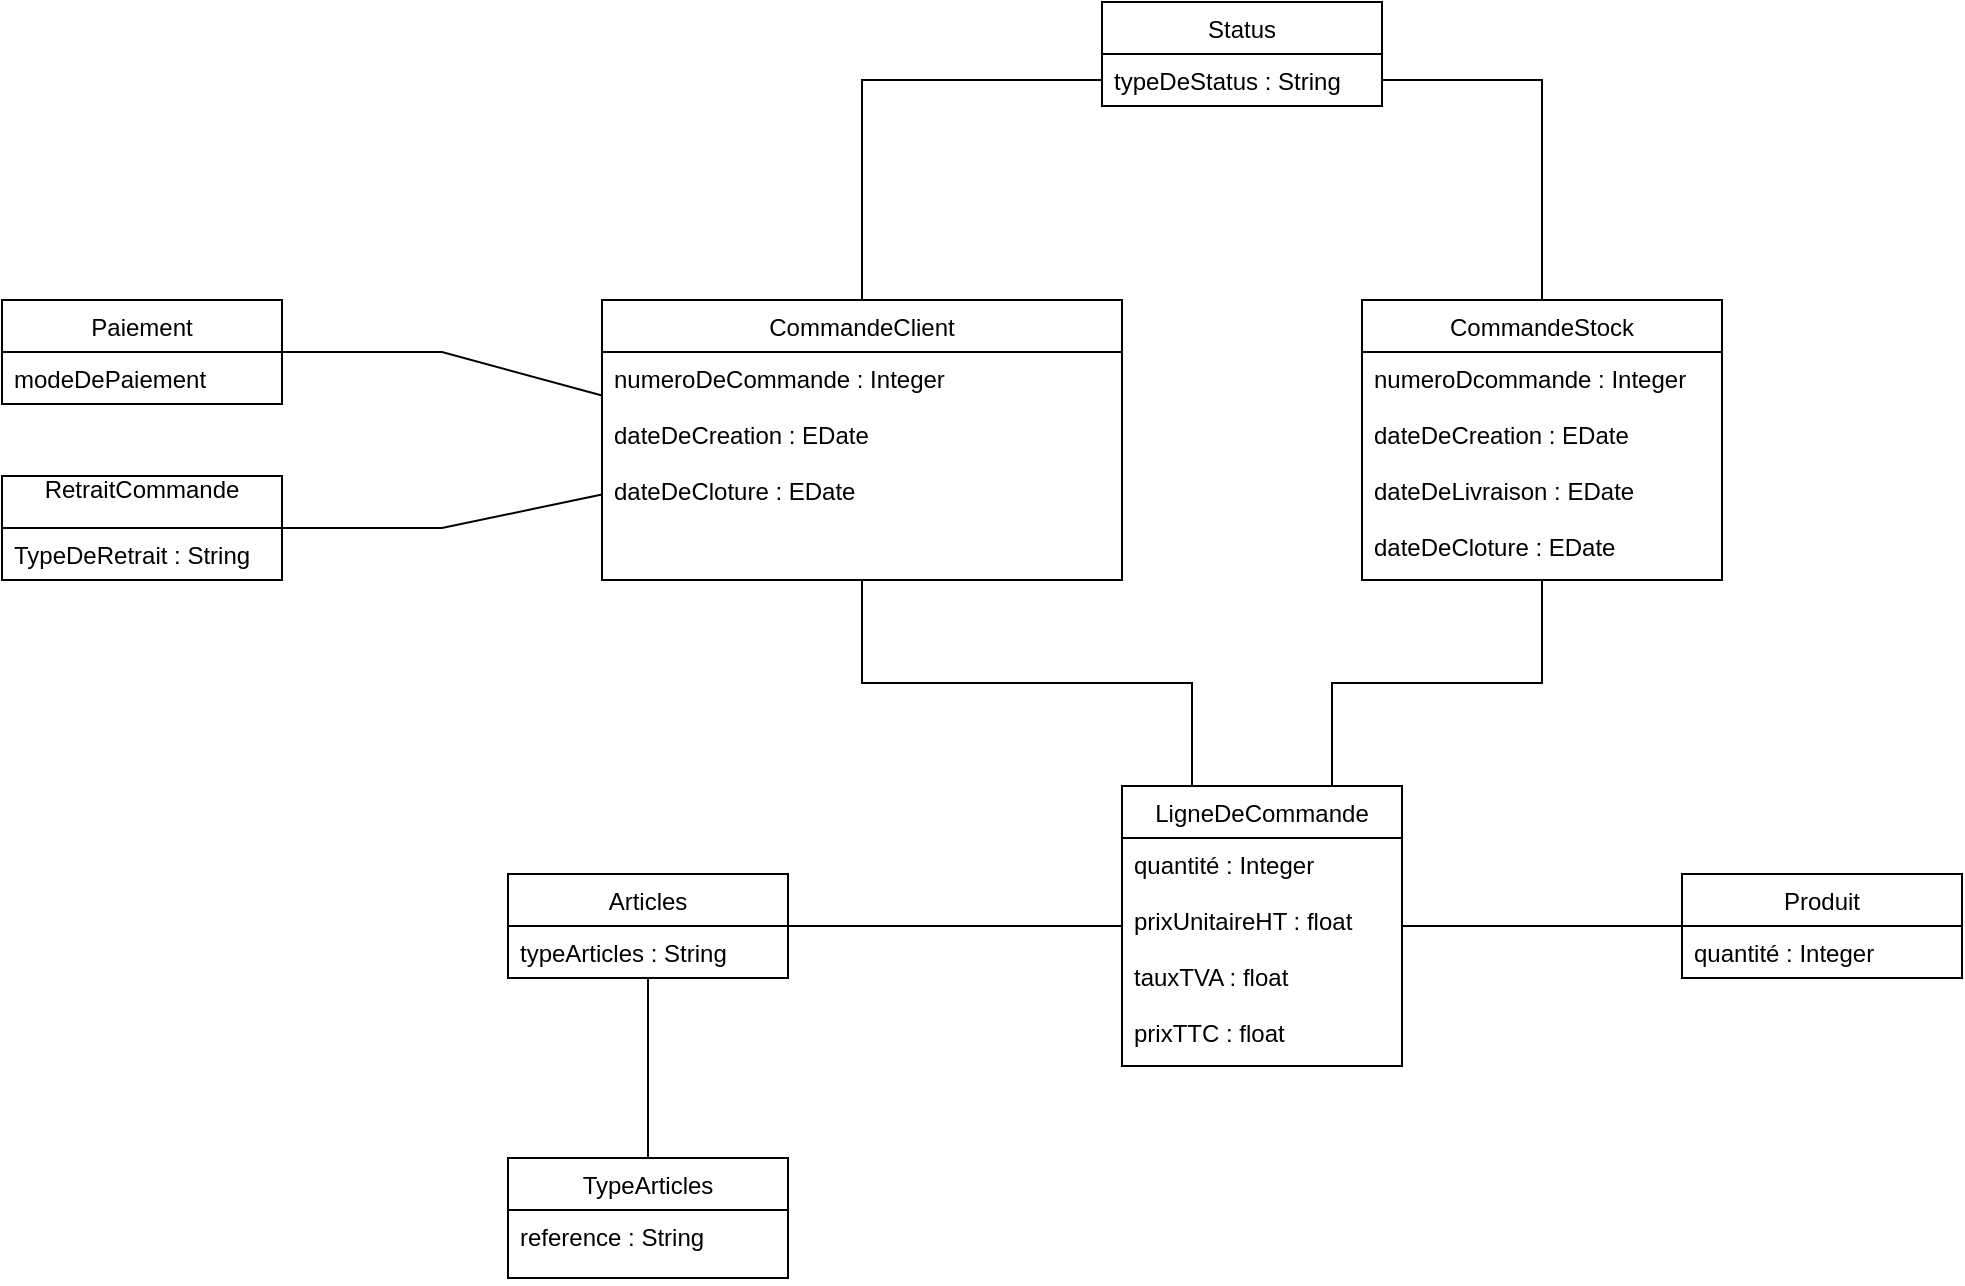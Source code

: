 <mxfile version="10.9.8" type="github"><diagram id="CMS3n498FOt9D3XWDHqb" name="Page-1"><mxGraphModel dx="1240" dy="654" grid="1" gridSize="10" guides="1" tooltips="1" connect="1" arrows="1" fold="1" page="1" pageScale="1" pageWidth="827" pageHeight="1169" math="0" shadow="0"><root><mxCell id="0"/><mxCell id="1" parent="0"/><mxCell id="tcyOuLzOvPSGJxB7Hq_h-21" style="edgeStyle=none;rounded=0;orthogonalLoop=1;jettySize=auto;html=1;entryX=1;entryY=0.5;entryDx=0;entryDy=0;endArrow=none;endFill=0;" parent="1" source="tcyOuLzOvPSGJxB7Hq_h-7" target="tcyOuLzOvPSGJxB7Hq_h-17" edge="1"><mxGeometry relative="1" as="geometry"><Array as="points"><mxPoint x="380" y="465"/></Array></mxGeometry></mxCell><mxCell id="Yt36u9CVCn7Dbk_J9IOc-10" style="edgeStyle=orthogonalEdgeStyle;rounded=0;orthogonalLoop=1;jettySize=auto;html=1;entryX=0;entryY=0.5;entryDx=0;entryDy=0;endArrow=none;endFill=0;" edge="1" parent="1" source="tcyOuLzOvPSGJxB7Hq_h-7" target="tcyOuLzOvPSGJxB7Hq_h-12"><mxGeometry relative="1" as="geometry"/></mxCell><mxCell id="Yt36u9CVCn7Dbk_J9IOc-11" style="edgeStyle=orthogonalEdgeStyle;rounded=0;orthogonalLoop=1;jettySize=auto;html=1;entryX=0.25;entryY=0;entryDx=0;entryDy=0;endArrow=none;endFill=0;" edge="1" parent="1" source="tcyOuLzOvPSGJxB7Hq_h-7" target="tcyOuLzOvPSGJxB7Hq_h-27"><mxGeometry relative="1" as="geometry"/></mxCell><mxCell id="tcyOuLzOvPSGJxB7Hq_h-7" value="CommandeClient" style="swimlane;fontStyle=0;childLayout=stackLayout;horizontal=1;startSize=26;fillColor=none;horizontalStack=0;resizeParent=1;resizeParentMax=0;resizeLast=0;collapsible=1;marginBottom=0;" parent="1" vertex="1"><mxGeometry x="460" y="351" width="260" height="140" as="geometry"/></mxCell><mxCell id="tcyOuLzOvPSGJxB7Hq_h-8" value="numeroDeCommande : Integer&#xA;&#xA;dateDeCreation : EDate&#xA;&#xA;dateDeCloture : EDate&#xA;&#xA;" style="text;strokeColor=none;fillColor=none;align=left;verticalAlign=top;spacingLeft=4;spacingRight=4;overflow=hidden;rotatable=0;points=[[0,0.5],[1,0.5]];portConstraint=eastwest;" parent="tcyOuLzOvPSGJxB7Hq_h-7" vertex="1"><mxGeometry y="26" width="260" height="114" as="geometry"/></mxCell><mxCell id="tcyOuLzOvPSGJxB7Hq_h-11" value="Status" style="swimlane;fontStyle=0;childLayout=stackLayout;horizontal=1;startSize=26;fillColor=none;horizontalStack=0;resizeParent=1;resizeParentMax=0;resizeLast=0;collapsible=1;marginBottom=0;" parent="1" vertex="1"><mxGeometry x="710" y="202" width="140" height="52" as="geometry"/></mxCell><mxCell id="tcyOuLzOvPSGJxB7Hq_h-12" value="typeDeStatus : String&#xA;" style="text;strokeColor=none;fillColor=none;align=left;verticalAlign=top;spacingLeft=4;spacingRight=4;overflow=hidden;rotatable=0;points=[[0,0.5],[1,0.5]];portConstraint=eastwest;" parent="tcyOuLzOvPSGJxB7Hq_h-11" vertex="1"><mxGeometry y="26" width="140" height="26" as="geometry"/></mxCell><mxCell id="tcyOuLzOvPSGJxB7Hq_h-17" value="RetraitCommande&#xA;" style="swimlane;fontStyle=0;childLayout=stackLayout;horizontal=1;startSize=26;fillColor=none;horizontalStack=0;resizeParent=1;resizeParentMax=0;resizeLast=0;collapsible=1;marginBottom=0;" parent="1" vertex="1"><mxGeometry x="160" y="439" width="140" height="52" as="geometry"/></mxCell><mxCell id="tcyOuLzOvPSGJxB7Hq_h-18" value="TypeDeRetrait : String" style="text;strokeColor=none;fillColor=none;align=left;verticalAlign=top;spacingLeft=4;spacingRight=4;overflow=hidden;rotatable=0;points=[[0,0.5],[1,0.5]];portConstraint=eastwest;" parent="tcyOuLzOvPSGJxB7Hq_h-17" vertex="1"><mxGeometry y="26" width="140" height="26" as="geometry"/></mxCell><mxCell id="tcyOuLzOvPSGJxB7Hq_h-22" value="Paiement" style="swimlane;fontStyle=0;childLayout=stackLayout;horizontal=1;startSize=26;fillColor=none;horizontalStack=0;resizeParent=1;resizeParentMax=0;resizeLast=0;collapsible=1;marginBottom=0;" parent="1" vertex="1"><mxGeometry x="160" y="351" width="140" height="52" as="geometry"/></mxCell><mxCell id="tcyOuLzOvPSGJxB7Hq_h-23" value="modeDePaiement" style="text;strokeColor=none;fillColor=none;align=left;verticalAlign=top;spacingLeft=4;spacingRight=4;overflow=hidden;rotatable=0;points=[[0,0.5],[1,0.5]];portConstraint=eastwest;" parent="tcyOuLzOvPSGJxB7Hq_h-22" vertex="1"><mxGeometry y="26" width="140" height="26" as="geometry"/></mxCell><mxCell id="tcyOuLzOvPSGJxB7Hq_h-26" style="edgeStyle=none;rounded=0;orthogonalLoop=1;jettySize=auto;html=1;entryX=1;entryY=0.5;entryDx=0;entryDy=0;endArrow=none;endFill=0;" parent="1" source="tcyOuLzOvPSGJxB7Hq_h-8" target="tcyOuLzOvPSGJxB7Hq_h-22" edge="1"><mxGeometry relative="1" as="geometry"><Array as="points"><mxPoint x="380" y="377"/></Array></mxGeometry></mxCell><mxCell id="Yt36u9CVCn7Dbk_J9IOc-14" style="rounded=0;orthogonalLoop=1;jettySize=auto;html=1;entryX=1;entryY=0.5;entryDx=0;entryDy=0;endArrow=none;endFill=0;" edge="1" parent="1" source="tcyOuLzOvPSGJxB7Hq_h-27" target="tcyOuLzOvPSGJxB7Hq_h-32"><mxGeometry relative="1" as="geometry"/></mxCell><mxCell id="Yt36u9CVCn7Dbk_J9IOc-19" style="edgeStyle=none;rounded=0;orthogonalLoop=1;jettySize=auto;html=1;entryX=0;entryY=0.5;entryDx=0;entryDy=0;endArrow=none;endFill=0;" edge="1" parent="1" source="tcyOuLzOvPSGJxB7Hq_h-27" target="Yt36u9CVCn7Dbk_J9IOc-15"><mxGeometry relative="1" as="geometry"/></mxCell><mxCell id="tcyOuLzOvPSGJxB7Hq_h-27" value="LigneDeCommande" style="swimlane;fontStyle=0;childLayout=stackLayout;horizontal=1;startSize=26;fillColor=none;horizontalStack=0;resizeParent=1;resizeParentMax=0;resizeLast=0;collapsible=1;marginBottom=0;" parent="1" vertex="1"><mxGeometry x="720" y="594" width="140" height="140" as="geometry"/></mxCell><mxCell id="tcyOuLzOvPSGJxB7Hq_h-30" value="quantité : Integer&#xA;&#xA;prixUnitaireHT : float&#xA;&#xA;tauxTVA : float&#xA;&#xA;prixTTC : float&#xA;" style="text;strokeColor=none;fillColor=none;align=left;verticalAlign=top;spacingLeft=4;spacingRight=4;overflow=hidden;rotatable=0;points=[[0,0.5],[1,0.5]];portConstraint=eastwest;" parent="tcyOuLzOvPSGJxB7Hq_h-27" vertex="1"><mxGeometry y="26" width="140" height="114" as="geometry"/></mxCell><mxCell id="tcyOuLzOvPSGJxB7Hq_h-45" style="edgeStyle=none;rounded=0;orthogonalLoop=1;jettySize=auto;html=1;entryX=0.5;entryY=0;entryDx=0;entryDy=0;endArrow=none;endFill=0;" parent="1" source="tcyOuLzOvPSGJxB7Hq_h-32" target="tcyOuLzOvPSGJxB7Hq_h-41" edge="1"><mxGeometry relative="1" as="geometry"/></mxCell><mxCell id="tcyOuLzOvPSGJxB7Hq_h-32" value="Articles" style="swimlane;fontStyle=0;childLayout=stackLayout;horizontal=1;startSize=26;fillColor=none;horizontalStack=0;resizeParent=1;resizeParentMax=0;resizeLast=0;collapsible=1;marginBottom=0;" parent="1" vertex="1"><mxGeometry x="413" y="638" width="140" height="52" as="geometry"/></mxCell><mxCell id="tcyOuLzOvPSGJxB7Hq_h-33" value="typeArticles : String" style="text;strokeColor=none;fillColor=none;align=left;verticalAlign=top;spacingLeft=4;spacingRight=4;overflow=hidden;rotatable=0;points=[[0,0.5],[1,0.5]];portConstraint=eastwest;" parent="tcyOuLzOvPSGJxB7Hq_h-32" vertex="1"><mxGeometry y="26" width="140" height="26" as="geometry"/></mxCell><mxCell id="tcyOuLzOvPSGJxB7Hq_h-41" value="TypeArticles" style="swimlane;fontStyle=0;childLayout=stackLayout;horizontal=1;startSize=26;fillColor=none;horizontalStack=0;resizeParent=1;resizeParentMax=0;resizeLast=0;collapsible=1;marginBottom=0;" parent="1" vertex="1"><mxGeometry x="413" y="780" width="140" height="60" as="geometry"/></mxCell><mxCell id="tcyOuLzOvPSGJxB7Hq_h-42" value="reference : String " style="text;strokeColor=none;fillColor=none;align=left;verticalAlign=top;spacingLeft=4;spacingRight=4;overflow=hidden;rotatable=0;points=[[0,0.5],[1,0.5]];portConstraint=eastwest;" parent="tcyOuLzOvPSGJxB7Hq_h-41" vertex="1"><mxGeometry y="26" width="140" height="34" as="geometry"/></mxCell><mxCell id="Yt36u9CVCn7Dbk_J9IOc-9" style="edgeStyle=orthogonalEdgeStyle;rounded=0;orthogonalLoop=1;jettySize=auto;html=1;entryX=1;entryY=0.5;entryDx=0;entryDy=0;endArrow=none;endFill=0;" edge="1" parent="1" source="Yt36u9CVCn7Dbk_J9IOc-1" target="tcyOuLzOvPSGJxB7Hq_h-12"><mxGeometry relative="1" as="geometry"/></mxCell><mxCell id="Yt36u9CVCn7Dbk_J9IOc-12" style="edgeStyle=orthogonalEdgeStyle;rounded=0;orthogonalLoop=1;jettySize=auto;html=1;entryX=0.75;entryY=0;entryDx=0;entryDy=0;endArrow=none;endFill=0;" edge="1" parent="1" source="Yt36u9CVCn7Dbk_J9IOc-1" target="tcyOuLzOvPSGJxB7Hq_h-27"><mxGeometry relative="1" as="geometry"/></mxCell><mxCell id="Yt36u9CVCn7Dbk_J9IOc-1" value="CommandeStock" style="swimlane;fontStyle=0;childLayout=stackLayout;horizontal=1;startSize=26;fillColor=none;horizontalStack=0;resizeParent=1;resizeParentMax=0;resizeLast=0;collapsible=1;marginBottom=0;" vertex="1" parent="1"><mxGeometry x="840" y="351" width="180" height="140" as="geometry"/></mxCell><mxCell id="Yt36u9CVCn7Dbk_J9IOc-2" value="numeroDcommande : Integer&#xA;&#xA;dateDeCreation : EDate&#xA;&#xA;dateDeLivraison : EDate&#xA;&#xA;dateDeCloture : EDate&#xA;" style="text;strokeColor=none;fillColor=none;align=left;verticalAlign=top;spacingLeft=4;spacingRight=4;overflow=hidden;rotatable=0;points=[[0,0.5],[1,0.5]];portConstraint=eastwest;" vertex="1" parent="Yt36u9CVCn7Dbk_J9IOc-1"><mxGeometry y="26" width="180" height="114" as="geometry"/></mxCell><mxCell id="Yt36u9CVCn7Dbk_J9IOc-15" value="Produit" style="swimlane;fontStyle=0;childLayout=stackLayout;horizontal=1;startSize=26;fillColor=none;horizontalStack=0;resizeParent=1;resizeParentMax=0;resizeLast=0;collapsible=1;marginBottom=0;" vertex="1" parent="1"><mxGeometry x="1000" y="638" width="140" height="52" as="geometry"/></mxCell><mxCell id="Yt36u9CVCn7Dbk_J9IOc-18" value="quantité : Integer" style="text;strokeColor=none;fillColor=none;align=left;verticalAlign=top;spacingLeft=4;spacingRight=4;overflow=hidden;rotatable=0;points=[[0,0.5],[1,0.5]];portConstraint=eastwest;" vertex="1" parent="Yt36u9CVCn7Dbk_J9IOc-15"><mxGeometry y="26" width="140" height="26" as="geometry"/></mxCell></root></mxGraphModel></diagram></mxfile>